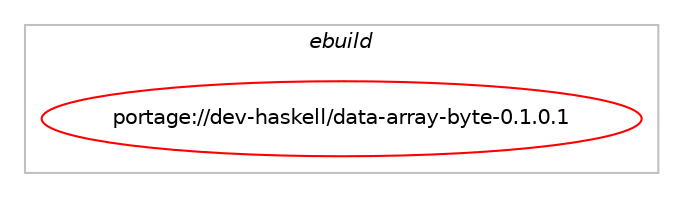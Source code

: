 digraph prolog {

# *************
# Graph options
# *************

newrank=true;
concentrate=true;
compound=true;
graph [rankdir=LR,fontname=Helvetica,fontsize=10,ranksep=1.5];#, ranksep=2.5, nodesep=0.2];
edge  [arrowhead=vee];
node  [fontname=Helvetica,fontsize=10];

# **********
# The ebuild
# **********

subgraph cluster_leftcol {
color=gray;
label=<<i>ebuild</i>>;
id [label="portage://dev-haskell/data-array-byte-0.1.0.1", color=red, width=4, href="../dev-haskell/data-array-byte-0.1.0.1.svg"];
}

# ****************
# The dependencies
# ****************

subgraph cluster_midcol {
color=gray;
label=<<i>dependencies</i>>;
subgraph cluster_compile {
fillcolor="#eeeeee";
style=filled;
label=<<i>compile</i>>;
# *** BEGIN UNKNOWN DEPENDENCY TYPE (TODO) ***
# id -> equal(use_conditional_group(positive,hscolour,portage://dev-haskell/data-array-byte-0.1.0.1,[package_dependency(portage://dev-haskell/data-array-byte-0.1.0.1,install,no,dev-haskell,hscolour,none,[,,],[],[])]))
# *** END UNKNOWN DEPENDENCY TYPE (TODO) ***

# *** BEGIN UNKNOWN DEPENDENCY TYPE (TODO) ***
# id -> equal(use_conditional_group(positive,test,portage://dev-haskell/data-array-byte-0.1.0.1,[package_dependency(portage://dev-haskell/data-array-byte-0.1.0.1,install,no,dev-haskell,quickcheck-classes-base,greaterequal,[0.6,,,0.6],[],[]),package_dependency(portage://dev-haskell/data-array-byte-0.1.0.1,install,no,dev-haskell,quickcheck-classes-base,smaller,[0.7,,,0.7],[],[]),package_dependency(portage://dev-haskell/data-array-byte-0.1.0.1,install,no,dev-haskell,tasty,greaterequal,[1.4,,,1.4],[],[]),package_dependency(portage://dev-haskell/data-array-byte-0.1.0.1,install,no,dev-haskell,tasty,smaller,[1.5,,,1.5],[],[]),package_dependency(portage://dev-haskell/data-array-byte-0.1.0.1,install,no,dev-haskell,tasty-quickcheck,greaterequal,[0.10,,,0.10],[],[]),package_dependency(portage://dev-haskell/data-array-byte-0.1.0.1,install,no,dev-haskell,tasty-quickcheck,smaller,[0.11,,,0.11],[],[])]))
# *** END UNKNOWN DEPENDENCY TYPE (TODO) ***

# *** BEGIN UNKNOWN DEPENDENCY TYPE (TODO) ***
# id -> equal(package_dependency(portage://dev-haskell/data-array-byte-0.1.0.1,install,no,dev-haskell,cabal,greaterequal,[3.2.1.0,,,3.2.1.0],[],[]))
# *** END UNKNOWN DEPENDENCY TYPE (TODO) ***

# *** BEGIN UNKNOWN DEPENDENCY TYPE (TODO) ***
# id -> equal(package_dependency(portage://dev-haskell/data-array-byte-0.1.0.1,install,no,dev-lang,ghc,greaterequal,[8.10.6,,,8.10.6],any_same_slot,[]))
# *** END UNKNOWN DEPENDENCY TYPE (TODO) ***

}
subgraph cluster_compileandrun {
fillcolor="#eeeeee";
style=filled;
label=<<i>compile and run</i>>;
}
subgraph cluster_run {
fillcolor="#eeeeee";
style=filled;
label=<<i>run</i>>;
# *** BEGIN UNKNOWN DEPENDENCY TYPE (TODO) ***
# id -> equal(package_dependency(portage://dev-haskell/data-array-byte-0.1.0.1,run,no,dev-lang,ghc,greaterequal,[8.10.6,,,8.10.6],any_same_slot,[]))
# *** END UNKNOWN DEPENDENCY TYPE (TODO) ***

# *** BEGIN UNKNOWN DEPENDENCY TYPE (TODO) ***
# id -> equal(package_dependency(portage://dev-haskell/data-array-byte-0.1.0.1,run,no,dev-lang,ghc,none,[,,],any_same_slot,[use(optenable(profile),none)]))
# *** END UNKNOWN DEPENDENCY TYPE (TODO) ***

}
}

# **************
# The candidates
# **************

subgraph cluster_choices {
rank=same;
color=gray;
label=<<i>candidates</i>>;

}

}
